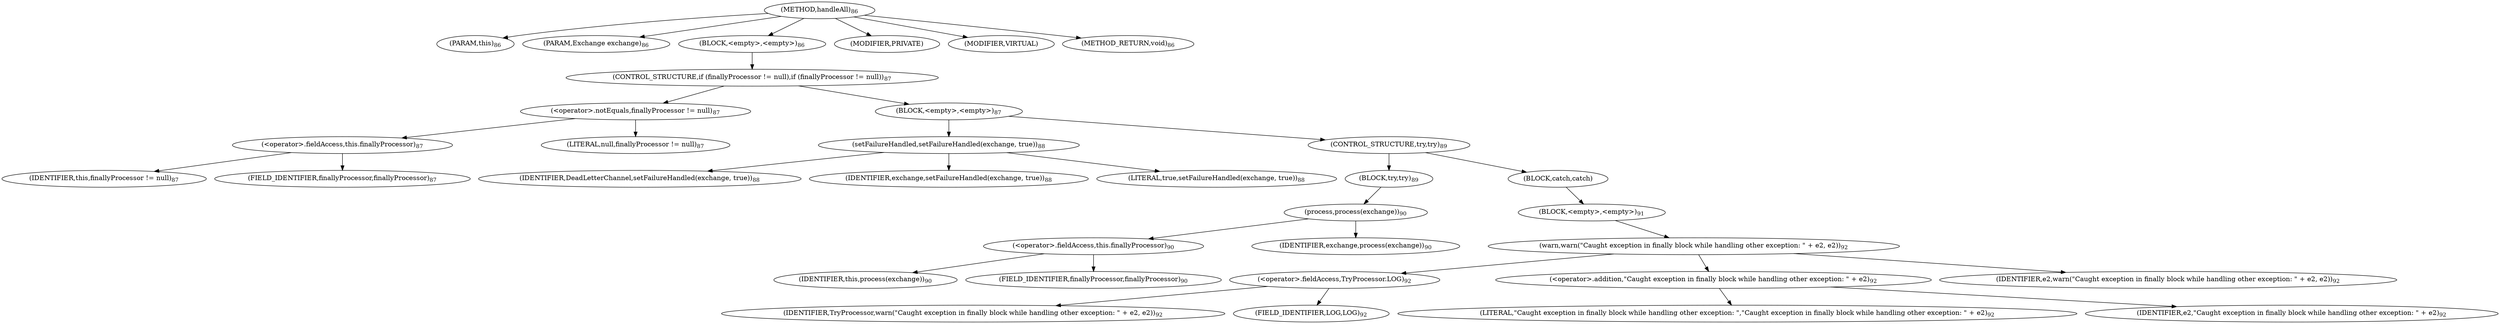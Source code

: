 digraph "handleAll" {  
"161" [label = <(METHOD,handleAll)<SUB>86</SUB>> ]
"162" [label = <(PARAM,this)<SUB>86</SUB>> ]
"163" [label = <(PARAM,Exchange exchange)<SUB>86</SUB>> ]
"164" [label = <(BLOCK,&lt;empty&gt;,&lt;empty&gt;)<SUB>86</SUB>> ]
"165" [label = <(CONTROL_STRUCTURE,if (finallyProcessor != null),if (finallyProcessor != null))<SUB>87</SUB>> ]
"166" [label = <(&lt;operator&gt;.notEquals,finallyProcessor != null)<SUB>87</SUB>> ]
"167" [label = <(&lt;operator&gt;.fieldAccess,this.finallyProcessor)<SUB>87</SUB>> ]
"168" [label = <(IDENTIFIER,this,finallyProcessor != null)<SUB>87</SUB>> ]
"169" [label = <(FIELD_IDENTIFIER,finallyProcessor,finallyProcessor)<SUB>87</SUB>> ]
"170" [label = <(LITERAL,null,finallyProcessor != null)<SUB>87</SUB>> ]
"171" [label = <(BLOCK,&lt;empty&gt;,&lt;empty&gt;)<SUB>87</SUB>> ]
"172" [label = <(setFailureHandled,setFailureHandled(exchange, true))<SUB>88</SUB>> ]
"173" [label = <(IDENTIFIER,DeadLetterChannel,setFailureHandled(exchange, true))<SUB>88</SUB>> ]
"174" [label = <(IDENTIFIER,exchange,setFailureHandled(exchange, true))<SUB>88</SUB>> ]
"175" [label = <(LITERAL,true,setFailureHandled(exchange, true))<SUB>88</SUB>> ]
"176" [label = <(CONTROL_STRUCTURE,try,try)<SUB>89</SUB>> ]
"177" [label = <(BLOCK,try,try)<SUB>89</SUB>> ]
"178" [label = <(process,process(exchange))<SUB>90</SUB>> ]
"179" [label = <(&lt;operator&gt;.fieldAccess,this.finallyProcessor)<SUB>90</SUB>> ]
"180" [label = <(IDENTIFIER,this,process(exchange))<SUB>90</SUB>> ]
"181" [label = <(FIELD_IDENTIFIER,finallyProcessor,finallyProcessor)<SUB>90</SUB>> ]
"182" [label = <(IDENTIFIER,exchange,process(exchange))<SUB>90</SUB>> ]
"183" [label = <(BLOCK,catch,catch)> ]
"184" [label = <(BLOCK,&lt;empty&gt;,&lt;empty&gt;)<SUB>91</SUB>> ]
"185" [label = <(warn,warn(&quot;Caught exception in finally block while handling other exception: &quot; + e2, e2))<SUB>92</SUB>> ]
"186" [label = <(&lt;operator&gt;.fieldAccess,TryProcessor.LOG)<SUB>92</SUB>> ]
"187" [label = <(IDENTIFIER,TryProcessor,warn(&quot;Caught exception in finally block while handling other exception: &quot; + e2, e2))<SUB>92</SUB>> ]
"188" [label = <(FIELD_IDENTIFIER,LOG,LOG)<SUB>92</SUB>> ]
"189" [label = <(&lt;operator&gt;.addition,&quot;Caught exception in finally block while handling other exception: &quot; + e2)<SUB>92</SUB>> ]
"190" [label = <(LITERAL,&quot;Caught exception in finally block while handling other exception: &quot;,&quot;Caught exception in finally block while handling other exception: &quot; + e2)<SUB>92</SUB>> ]
"191" [label = <(IDENTIFIER,e2,&quot;Caught exception in finally block while handling other exception: &quot; + e2)<SUB>92</SUB>> ]
"192" [label = <(IDENTIFIER,e2,warn(&quot;Caught exception in finally block while handling other exception: &quot; + e2, e2))<SUB>92</SUB>> ]
"193" [label = <(MODIFIER,PRIVATE)> ]
"194" [label = <(MODIFIER,VIRTUAL)> ]
"195" [label = <(METHOD_RETURN,void)<SUB>86</SUB>> ]
  "161" -> "162" 
  "161" -> "163" 
  "161" -> "164" 
  "161" -> "193" 
  "161" -> "194" 
  "161" -> "195" 
  "164" -> "165" 
  "165" -> "166" 
  "165" -> "171" 
  "166" -> "167" 
  "166" -> "170" 
  "167" -> "168" 
  "167" -> "169" 
  "171" -> "172" 
  "171" -> "176" 
  "172" -> "173" 
  "172" -> "174" 
  "172" -> "175" 
  "176" -> "177" 
  "176" -> "183" 
  "177" -> "178" 
  "178" -> "179" 
  "178" -> "182" 
  "179" -> "180" 
  "179" -> "181" 
  "183" -> "184" 
  "184" -> "185" 
  "185" -> "186" 
  "185" -> "189" 
  "185" -> "192" 
  "186" -> "187" 
  "186" -> "188" 
  "189" -> "190" 
  "189" -> "191" 
}
